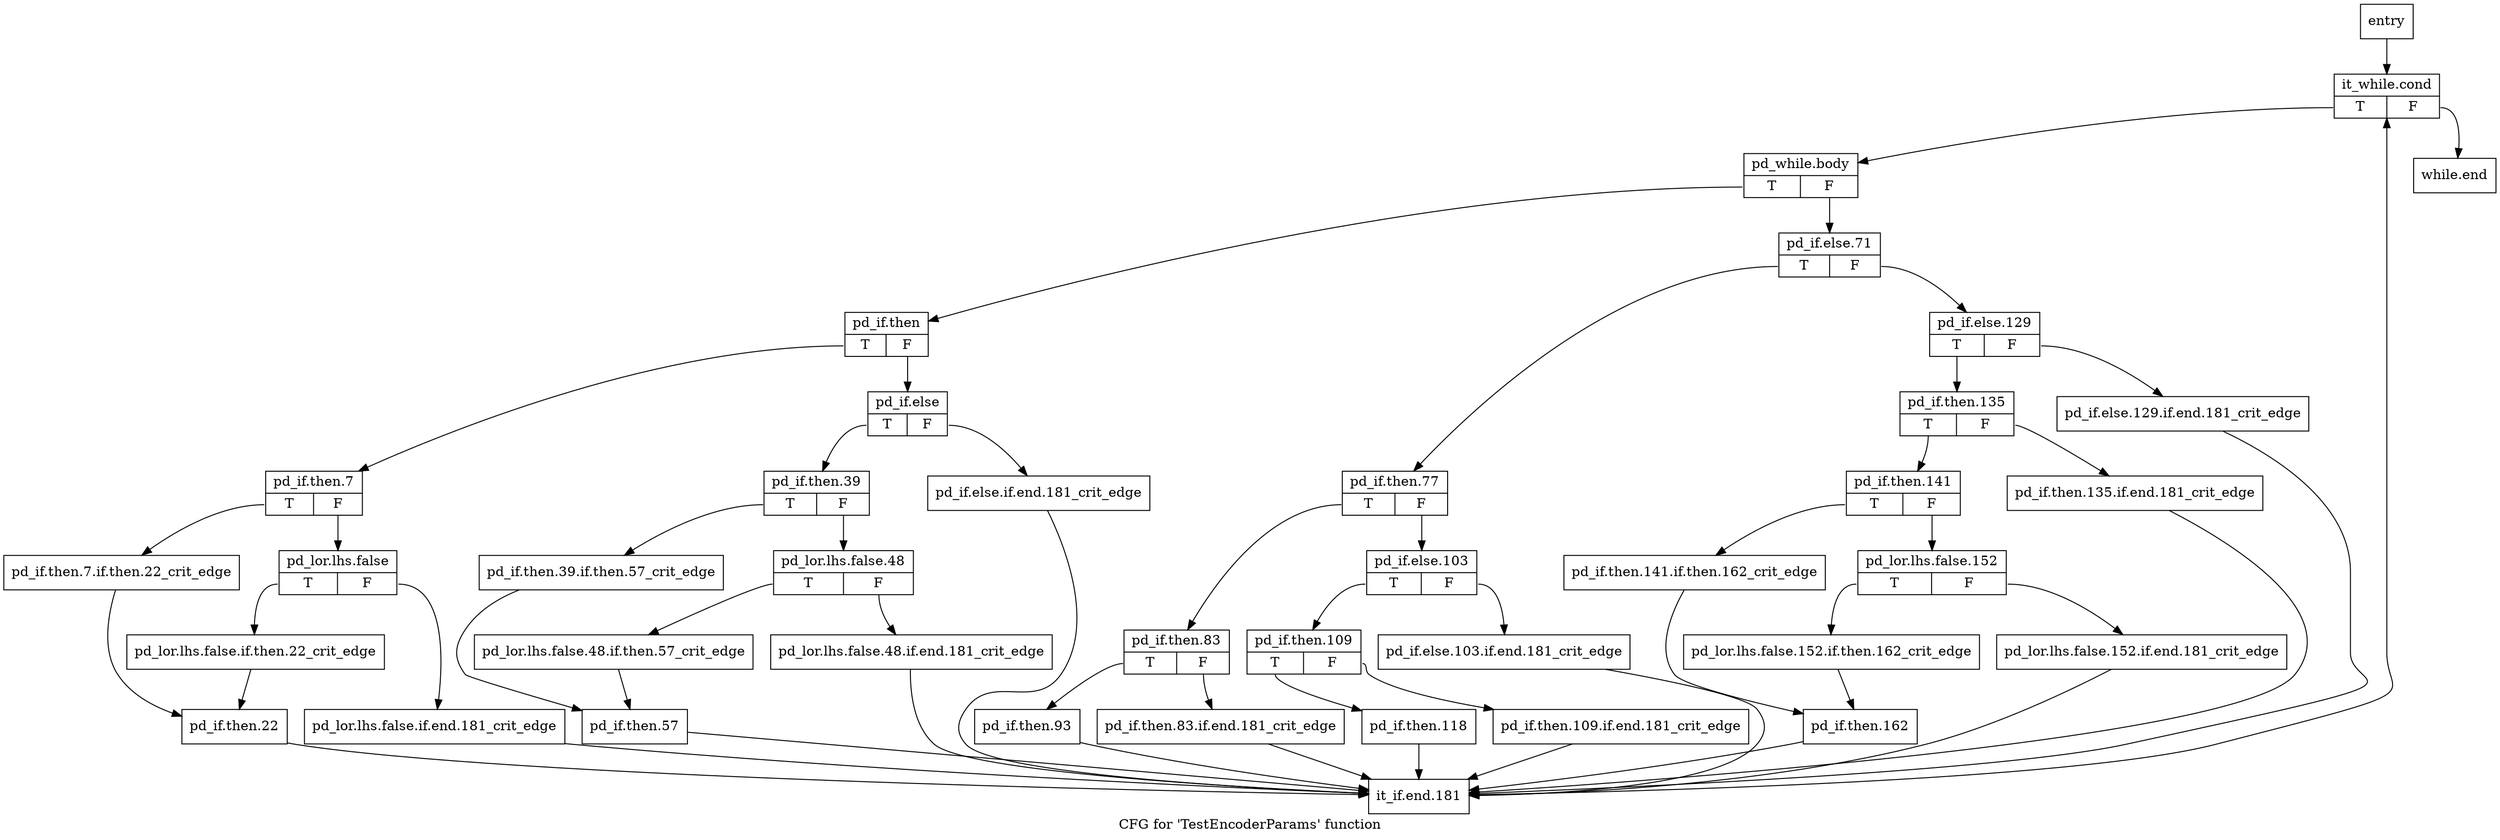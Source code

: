 digraph "CFG for 'TestEncoderParams' function" {
	label="CFG for 'TestEncoderParams' function";

	Node0x17505b0 [shape=record,label="{entry}"];
	Node0x17505b0 -> Node0x1750600;
	Node0x1750600 [shape=record,label="{it_while.cond|{<s0>T|<s1>F}}"];
	Node0x1750600:s0 -> Node0x1750650;
	Node0x1750600:s1 -> Node0x1751a10;
	Node0x1750650 [shape=record,label="{pd_while.body|{<s0>T|<s1>F}}"];
	Node0x1750650:s0 -> Node0x17506a0;
	Node0x1750650:s1 -> Node0x1751380;
	Node0x17506a0 [shape=record,label="{pd_if.then|{<s0>T|<s1>F}}"];
	Node0x17506a0:s0 -> Node0x1750f20;
	Node0x17506a0:s1 -> Node0x1751100;
	Node0x1750f20 [shape=record,label="{pd_if.then.7|{<s0>T|<s1>F}}"];
	Node0x1750f20:s0 -> Node0x1750f70;
	Node0x1750f20:s1 -> Node0x1750fc0;
	Node0x1750f70 [shape=record,label="{pd_if.then.7.if.then.22_crit_edge}"];
	Node0x1750f70 -> Node0x17510b0;
	Node0x1750fc0 [shape=record,label="{pd_lor.lhs.false|{<s0>T|<s1>F}}"];
	Node0x1750fc0:s0 -> Node0x1751060;
	Node0x1750fc0:s1 -> Node0x1751010;
	Node0x1751010 [shape=record,label="{pd_lor.lhs.false.if.end.181_crit_edge}"];
	Node0x1751010 -> Node0x17519c0;
	Node0x1751060 [shape=record,label="{pd_lor.lhs.false.if.then.22_crit_edge}"];
	Node0x1751060 -> Node0x17510b0;
	Node0x17510b0 [shape=record,label="{pd_if.then.22}"];
	Node0x17510b0 -> Node0x17519c0;
	Node0x1751100 [shape=record,label="{pd_if.else|{<s0>T|<s1>F}}"];
	Node0x1751100:s0 -> Node0x17511a0;
	Node0x1751100:s1 -> Node0x1751150;
	Node0x1751150 [shape=record,label="{pd_if.else.if.end.181_crit_edge}"];
	Node0x1751150 -> Node0x17519c0;
	Node0x17511a0 [shape=record,label="{pd_if.then.39|{<s0>T|<s1>F}}"];
	Node0x17511a0:s0 -> Node0x17511f0;
	Node0x17511a0:s1 -> Node0x1751240;
	Node0x17511f0 [shape=record,label="{pd_if.then.39.if.then.57_crit_edge}"];
	Node0x17511f0 -> Node0x1751330;
	Node0x1751240 [shape=record,label="{pd_lor.lhs.false.48|{<s0>T|<s1>F}}"];
	Node0x1751240:s0 -> Node0x17512e0;
	Node0x1751240:s1 -> Node0x1751290;
	Node0x1751290 [shape=record,label="{pd_lor.lhs.false.48.if.end.181_crit_edge}"];
	Node0x1751290 -> Node0x17519c0;
	Node0x17512e0 [shape=record,label="{pd_lor.lhs.false.48.if.then.57_crit_edge}"];
	Node0x17512e0 -> Node0x1751330;
	Node0x1751330 [shape=record,label="{pd_if.then.57}"];
	Node0x1751330 -> Node0x17519c0;
	Node0x1751380 [shape=record,label="{pd_if.else.71|{<s0>T|<s1>F}}"];
	Node0x1751380:s0 -> Node0x17513d0;
	Node0x1751380:s1 -> Node0x17516a0;
	Node0x17513d0 [shape=record,label="{pd_if.then.77|{<s0>T|<s1>F}}"];
	Node0x17513d0:s0 -> Node0x1751420;
	Node0x17513d0:s1 -> Node0x1751510;
	Node0x1751420 [shape=record,label="{pd_if.then.83|{<s0>T|<s1>F}}"];
	Node0x1751420:s0 -> Node0x17514c0;
	Node0x1751420:s1 -> Node0x1751470;
	Node0x1751470 [shape=record,label="{pd_if.then.83.if.end.181_crit_edge}"];
	Node0x1751470 -> Node0x17519c0;
	Node0x17514c0 [shape=record,label="{pd_if.then.93}"];
	Node0x17514c0 -> Node0x17519c0;
	Node0x1751510 [shape=record,label="{pd_if.else.103|{<s0>T|<s1>F}}"];
	Node0x1751510:s0 -> Node0x17515b0;
	Node0x1751510:s1 -> Node0x1751560;
	Node0x1751560 [shape=record,label="{pd_if.else.103.if.end.181_crit_edge}"];
	Node0x1751560 -> Node0x17519c0;
	Node0x17515b0 [shape=record,label="{pd_if.then.109|{<s0>T|<s1>F}}"];
	Node0x17515b0:s0 -> Node0x1751650;
	Node0x17515b0:s1 -> Node0x1751600;
	Node0x1751600 [shape=record,label="{pd_if.then.109.if.end.181_crit_edge}"];
	Node0x1751600 -> Node0x17519c0;
	Node0x1751650 [shape=record,label="{pd_if.then.118}"];
	Node0x1751650 -> Node0x17519c0;
	Node0x17516a0 [shape=record,label="{pd_if.else.129|{<s0>T|<s1>F}}"];
	Node0x17516a0:s0 -> Node0x1751740;
	Node0x17516a0:s1 -> Node0x17516f0;
	Node0x17516f0 [shape=record,label="{pd_if.else.129.if.end.181_crit_edge}"];
	Node0x17516f0 -> Node0x17519c0;
	Node0x1751740 [shape=record,label="{pd_if.then.135|{<s0>T|<s1>F}}"];
	Node0x1751740:s0 -> Node0x17517e0;
	Node0x1751740:s1 -> Node0x1751790;
	Node0x1751790 [shape=record,label="{pd_if.then.135.if.end.181_crit_edge}"];
	Node0x1751790 -> Node0x17519c0;
	Node0x17517e0 [shape=record,label="{pd_if.then.141|{<s0>T|<s1>F}}"];
	Node0x17517e0:s0 -> Node0x1751830;
	Node0x17517e0:s1 -> Node0x1751880;
	Node0x1751830 [shape=record,label="{pd_if.then.141.if.then.162_crit_edge}"];
	Node0x1751830 -> Node0x1751970;
	Node0x1751880 [shape=record,label="{pd_lor.lhs.false.152|{<s0>T|<s1>F}}"];
	Node0x1751880:s0 -> Node0x1751920;
	Node0x1751880:s1 -> Node0x17518d0;
	Node0x17518d0 [shape=record,label="{pd_lor.lhs.false.152.if.end.181_crit_edge}"];
	Node0x17518d0 -> Node0x17519c0;
	Node0x1751920 [shape=record,label="{pd_lor.lhs.false.152.if.then.162_crit_edge}"];
	Node0x1751920 -> Node0x1751970;
	Node0x1751970 [shape=record,label="{pd_if.then.162}"];
	Node0x1751970 -> Node0x17519c0;
	Node0x17519c0 [shape=record,label="{it_if.end.181}"];
	Node0x17519c0 -> Node0x1750600;
	Node0x1751a10 [shape=record,label="{while.end}"];
}
